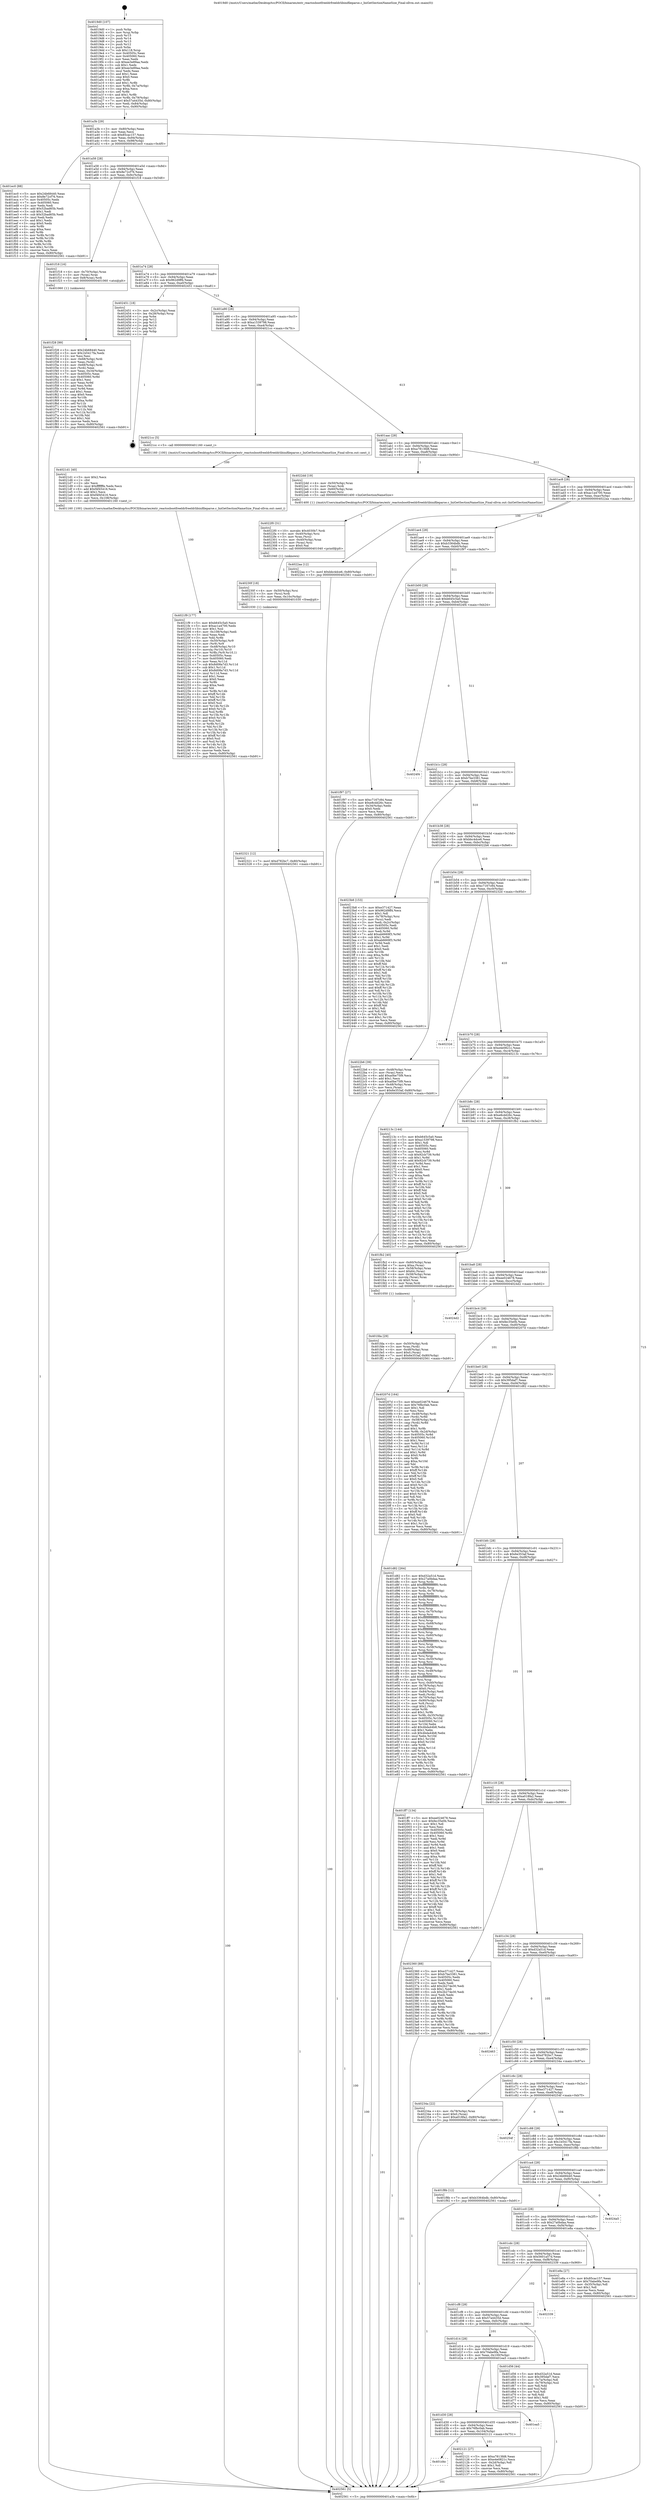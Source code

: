 digraph "0x4019d0" {
  label = "0x4019d0 (/mnt/c/Users/mathe/Desktop/tcc/POCII/binaries/extr_reactosbootfreeldrfreeldrlibinifileparse.c_IniGetSectionNameSize_Final-ollvm.out::main(0))"
  labelloc = "t"
  node[shape=record]

  Entry [label="",width=0.3,height=0.3,shape=circle,fillcolor=black,style=filled]
  "0x401a3b" [label="{
     0x401a3b [29]\l
     | [instrs]\l
     &nbsp;&nbsp;0x401a3b \<+3\>: mov -0x80(%rbp),%eax\l
     &nbsp;&nbsp;0x401a3e \<+2\>: mov %eax,%ecx\l
     &nbsp;&nbsp;0x401a40 \<+6\>: sub $0x85cac157,%ecx\l
     &nbsp;&nbsp;0x401a46 \<+6\>: mov %eax,-0x94(%rbp)\l
     &nbsp;&nbsp;0x401a4c \<+6\>: mov %ecx,-0x98(%rbp)\l
     &nbsp;&nbsp;0x401a52 \<+6\>: je 0000000000401ec0 \<main+0x4f0\>\l
  }"]
  "0x401ec0" [label="{
     0x401ec0 [88]\l
     | [instrs]\l
     &nbsp;&nbsp;0x401ec0 \<+5\>: mov $0x24b68440,%eax\l
     &nbsp;&nbsp;0x401ec5 \<+5\>: mov $0x8e72cf76,%ecx\l
     &nbsp;&nbsp;0x401eca \<+7\>: mov 0x40505c,%edx\l
     &nbsp;&nbsp;0x401ed1 \<+7\>: mov 0x405060,%esi\l
     &nbsp;&nbsp;0x401ed8 \<+2\>: mov %edx,%edi\l
     &nbsp;&nbsp;0x401eda \<+6\>: add $0x52bad65b,%edi\l
     &nbsp;&nbsp;0x401ee0 \<+3\>: sub $0x1,%edi\l
     &nbsp;&nbsp;0x401ee3 \<+6\>: sub $0x52bad65b,%edi\l
     &nbsp;&nbsp;0x401ee9 \<+3\>: imul %edi,%edx\l
     &nbsp;&nbsp;0x401eec \<+3\>: and $0x1,%edx\l
     &nbsp;&nbsp;0x401eef \<+3\>: cmp $0x0,%edx\l
     &nbsp;&nbsp;0x401ef2 \<+4\>: sete %r8b\l
     &nbsp;&nbsp;0x401ef6 \<+3\>: cmp $0xa,%esi\l
     &nbsp;&nbsp;0x401ef9 \<+4\>: setl %r9b\l
     &nbsp;&nbsp;0x401efd \<+3\>: mov %r8b,%r10b\l
     &nbsp;&nbsp;0x401f00 \<+3\>: and %r9b,%r10b\l
     &nbsp;&nbsp;0x401f03 \<+3\>: xor %r9b,%r8b\l
     &nbsp;&nbsp;0x401f06 \<+3\>: or %r8b,%r10b\l
     &nbsp;&nbsp;0x401f09 \<+4\>: test $0x1,%r10b\l
     &nbsp;&nbsp;0x401f0d \<+3\>: cmovne %ecx,%eax\l
     &nbsp;&nbsp;0x401f10 \<+3\>: mov %eax,-0x80(%rbp)\l
     &nbsp;&nbsp;0x401f13 \<+5\>: jmp 0000000000402561 \<main+0xb91\>\l
  }"]
  "0x401a58" [label="{
     0x401a58 [28]\l
     | [instrs]\l
     &nbsp;&nbsp;0x401a58 \<+5\>: jmp 0000000000401a5d \<main+0x8d\>\l
     &nbsp;&nbsp;0x401a5d \<+6\>: mov -0x94(%rbp),%eax\l
     &nbsp;&nbsp;0x401a63 \<+5\>: sub $0x8e72cf76,%eax\l
     &nbsp;&nbsp;0x401a68 \<+6\>: mov %eax,-0x9c(%rbp)\l
     &nbsp;&nbsp;0x401a6e \<+6\>: je 0000000000401f18 \<main+0x548\>\l
  }"]
  Exit [label="",width=0.3,height=0.3,shape=circle,fillcolor=black,style=filled,peripheries=2]
  "0x401f18" [label="{
     0x401f18 [16]\l
     | [instrs]\l
     &nbsp;&nbsp;0x401f18 \<+4\>: mov -0x70(%rbp),%rax\l
     &nbsp;&nbsp;0x401f1c \<+3\>: mov (%rax),%rax\l
     &nbsp;&nbsp;0x401f1f \<+4\>: mov 0x8(%rax),%rdi\l
     &nbsp;&nbsp;0x401f23 \<+5\>: call 0000000000401060 \<atoi@plt\>\l
     | [calls]\l
     &nbsp;&nbsp;0x401060 \{1\} (unknown)\l
  }"]
  "0x401a74" [label="{
     0x401a74 [28]\l
     | [instrs]\l
     &nbsp;&nbsp;0x401a74 \<+5\>: jmp 0000000000401a79 \<main+0xa9\>\l
     &nbsp;&nbsp;0x401a79 \<+6\>: mov -0x94(%rbp),%eax\l
     &nbsp;&nbsp;0x401a7f \<+5\>: sub $0x962d9ff4,%eax\l
     &nbsp;&nbsp;0x401a84 \<+6\>: mov %eax,-0xa0(%rbp)\l
     &nbsp;&nbsp;0x401a8a \<+6\>: je 0000000000402451 \<main+0xa81\>\l
  }"]
  "0x402321" [label="{
     0x402321 [12]\l
     | [instrs]\l
     &nbsp;&nbsp;0x402321 \<+7\>: movl $0xd782bc7,-0x80(%rbp)\l
     &nbsp;&nbsp;0x402328 \<+5\>: jmp 0000000000402561 \<main+0xb91\>\l
  }"]
  "0x402451" [label="{
     0x402451 [18]\l
     | [instrs]\l
     &nbsp;&nbsp;0x402451 \<+3\>: mov -0x2c(%rbp),%eax\l
     &nbsp;&nbsp;0x402454 \<+4\>: lea -0x28(%rbp),%rsp\l
     &nbsp;&nbsp;0x402458 \<+1\>: pop %rbx\l
     &nbsp;&nbsp;0x402459 \<+2\>: pop %r12\l
     &nbsp;&nbsp;0x40245b \<+2\>: pop %r13\l
     &nbsp;&nbsp;0x40245d \<+2\>: pop %r14\l
     &nbsp;&nbsp;0x40245f \<+2\>: pop %r15\l
     &nbsp;&nbsp;0x402461 \<+1\>: pop %rbp\l
     &nbsp;&nbsp;0x402462 \<+1\>: ret\l
  }"]
  "0x401a90" [label="{
     0x401a90 [28]\l
     | [instrs]\l
     &nbsp;&nbsp;0x401a90 \<+5\>: jmp 0000000000401a95 \<main+0xc5\>\l
     &nbsp;&nbsp;0x401a95 \<+6\>: mov -0x94(%rbp),%eax\l
     &nbsp;&nbsp;0x401a9b \<+5\>: sub $0xa1539798,%eax\l
     &nbsp;&nbsp;0x401aa0 \<+6\>: mov %eax,-0xa4(%rbp)\l
     &nbsp;&nbsp;0x401aa6 \<+6\>: je 00000000004021cc \<main+0x7fc\>\l
  }"]
  "0x40230f" [label="{
     0x40230f [18]\l
     | [instrs]\l
     &nbsp;&nbsp;0x40230f \<+4\>: mov -0x50(%rbp),%rsi\l
     &nbsp;&nbsp;0x402313 \<+3\>: mov (%rsi),%rdi\l
     &nbsp;&nbsp;0x402316 \<+6\>: mov %eax,-0x10c(%rbp)\l
     &nbsp;&nbsp;0x40231c \<+5\>: call 0000000000401030 \<free@plt\>\l
     | [calls]\l
     &nbsp;&nbsp;0x401030 \{1\} (unknown)\l
  }"]
  "0x4021cc" [label="{
     0x4021cc [5]\l
     | [instrs]\l
     &nbsp;&nbsp;0x4021cc \<+5\>: call 0000000000401160 \<next_i\>\l
     | [calls]\l
     &nbsp;&nbsp;0x401160 \{100\} (/mnt/c/Users/mathe/Desktop/tcc/POCII/binaries/extr_reactosbootfreeldrfreeldrlibinifileparse.c_IniGetSectionNameSize_Final-ollvm.out::next_i)\l
  }"]
  "0x401aac" [label="{
     0x401aac [28]\l
     | [instrs]\l
     &nbsp;&nbsp;0x401aac \<+5\>: jmp 0000000000401ab1 \<main+0xe1\>\l
     &nbsp;&nbsp;0x401ab1 \<+6\>: mov -0x94(%rbp),%eax\l
     &nbsp;&nbsp;0x401ab7 \<+5\>: sub $0xa7813fd8,%eax\l
     &nbsp;&nbsp;0x401abc \<+6\>: mov %eax,-0xa8(%rbp)\l
     &nbsp;&nbsp;0x401ac2 \<+6\>: je 00000000004022dd \<main+0x90d\>\l
  }"]
  "0x4022f0" [label="{
     0x4022f0 [31]\l
     | [instrs]\l
     &nbsp;&nbsp;0x4022f0 \<+10\>: movabs $0x4030b7,%rdi\l
     &nbsp;&nbsp;0x4022fa \<+4\>: mov -0x40(%rbp),%rsi\l
     &nbsp;&nbsp;0x4022fe \<+3\>: mov %rax,(%rsi)\l
     &nbsp;&nbsp;0x402301 \<+4\>: mov -0x40(%rbp),%rax\l
     &nbsp;&nbsp;0x402305 \<+3\>: mov (%rax),%rsi\l
     &nbsp;&nbsp;0x402308 \<+2\>: mov $0x0,%al\l
     &nbsp;&nbsp;0x40230a \<+5\>: call 0000000000401040 \<printf@plt\>\l
     | [calls]\l
     &nbsp;&nbsp;0x401040 \{1\} (unknown)\l
  }"]
  "0x4022dd" [label="{
     0x4022dd [19]\l
     | [instrs]\l
     &nbsp;&nbsp;0x4022dd \<+4\>: mov -0x50(%rbp),%rax\l
     &nbsp;&nbsp;0x4022e1 \<+3\>: mov (%rax),%rdi\l
     &nbsp;&nbsp;0x4022e4 \<+4\>: mov -0x60(%rbp),%rax\l
     &nbsp;&nbsp;0x4022e8 \<+3\>: mov (%rax),%rsi\l
     &nbsp;&nbsp;0x4022eb \<+5\>: call 0000000000401400 \<IniGetSectionNameSize\>\l
     | [calls]\l
     &nbsp;&nbsp;0x401400 \{1\} (/mnt/c/Users/mathe/Desktop/tcc/POCII/binaries/extr_reactosbootfreeldrfreeldrlibinifileparse.c_IniGetSectionNameSize_Final-ollvm.out::IniGetSectionNameSize)\l
  }"]
  "0x401ac8" [label="{
     0x401ac8 [28]\l
     | [instrs]\l
     &nbsp;&nbsp;0x401ac8 \<+5\>: jmp 0000000000401acd \<main+0xfd\>\l
     &nbsp;&nbsp;0x401acd \<+6\>: mov -0x94(%rbp),%eax\l
     &nbsp;&nbsp;0x401ad3 \<+5\>: sub $0xac1a4700,%eax\l
     &nbsp;&nbsp;0x401ad8 \<+6\>: mov %eax,-0xac(%rbp)\l
     &nbsp;&nbsp;0x401ade \<+6\>: je 00000000004022aa \<main+0x8da\>\l
  }"]
  "0x4021f9" [label="{
     0x4021f9 [177]\l
     | [instrs]\l
     &nbsp;&nbsp;0x4021f9 \<+5\>: mov $0xb645c5a0,%ecx\l
     &nbsp;&nbsp;0x4021fe \<+5\>: mov $0xac1a4700,%edx\l
     &nbsp;&nbsp;0x402203 \<+3\>: mov $0x1,%sil\l
     &nbsp;&nbsp;0x402206 \<+6\>: mov -0x108(%rbp),%edi\l
     &nbsp;&nbsp;0x40220c \<+3\>: imul %eax,%edi\l
     &nbsp;&nbsp;0x40220f \<+3\>: mov %dil,%r8b\l
     &nbsp;&nbsp;0x402212 \<+4\>: mov -0x50(%rbp),%r9\l
     &nbsp;&nbsp;0x402216 \<+3\>: mov (%r9),%r9\l
     &nbsp;&nbsp;0x402219 \<+4\>: mov -0x48(%rbp),%r10\l
     &nbsp;&nbsp;0x40221d \<+3\>: movslq (%r10),%r10\l
     &nbsp;&nbsp;0x402220 \<+4\>: mov %r8b,(%r9,%r10,1)\l
     &nbsp;&nbsp;0x402224 \<+7\>: mov 0x40505c,%eax\l
     &nbsp;&nbsp;0x40222b \<+7\>: mov 0x405060,%edi\l
     &nbsp;&nbsp;0x402232 \<+3\>: mov %eax,%r11d\l
     &nbsp;&nbsp;0x402235 \<+7\>: sub $0x8d08a7d3,%r11d\l
     &nbsp;&nbsp;0x40223c \<+4\>: sub $0x1,%r11d\l
     &nbsp;&nbsp;0x402240 \<+7\>: add $0x8d08a7d3,%r11d\l
     &nbsp;&nbsp;0x402247 \<+4\>: imul %r11d,%eax\l
     &nbsp;&nbsp;0x40224b \<+3\>: and $0x1,%eax\l
     &nbsp;&nbsp;0x40224e \<+3\>: cmp $0x0,%eax\l
     &nbsp;&nbsp;0x402251 \<+4\>: sete %r8b\l
     &nbsp;&nbsp;0x402255 \<+3\>: cmp $0xa,%edi\l
     &nbsp;&nbsp;0x402258 \<+3\>: setl %bl\l
     &nbsp;&nbsp;0x40225b \<+3\>: mov %r8b,%r14b\l
     &nbsp;&nbsp;0x40225e \<+4\>: xor $0xff,%r14b\l
     &nbsp;&nbsp;0x402262 \<+3\>: mov %bl,%r15b\l
     &nbsp;&nbsp;0x402265 \<+4\>: xor $0xff,%r15b\l
     &nbsp;&nbsp;0x402269 \<+4\>: xor $0x0,%sil\l
     &nbsp;&nbsp;0x40226d \<+3\>: mov %r14b,%r12b\l
     &nbsp;&nbsp;0x402270 \<+4\>: and $0x0,%r12b\l
     &nbsp;&nbsp;0x402274 \<+3\>: and %sil,%r8b\l
     &nbsp;&nbsp;0x402277 \<+3\>: mov %r15b,%r13b\l
     &nbsp;&nbsp;0x40227a \<+4\>: and $0x0,%r13b\l
     &nbsp;&nbsp;0x40227e \<+3\>: and %sil,%bl\l
     &nbsp;&nbsp;0x402281 \<+3\>: or %r8b,%r12b\l
     &nbsp;&nbsp;0x402284 \<+3\>: or %bl,%r13b\l
     &nbsp;&nbsp;0x402287 \<+3\>: xor %r13b,%r12b\l
     &nbsp;&nbsp;0x40228a \<+3\>: or %r15b,%r14b\l
     &nbsp;&nbsp;0x40228d \<+4\>: xor $0xff,%r14b\l
     &nbsp;&nbsp;0x402291 \<+4\>: or $0x0,%sil\l
     &nbsp;&nbsp;0x402295 \<+3\>: and %sil,%r14b\l
     &nbsp;&nbsp;0x402298 \<+3\>: or %r14b,%r12b\l
     &nbsp;&nbsp;0x40229b \<+4\>: test $0x1,%r12b\l
     &nbsp;&nbsp;0x40229f \<+3\>: cmovne %edx,%ecx\l
     &nbsp;&nbsp;0x4022a2 \<+3\>: mov %ecx,-0x80(%rbp)\l
     &nbsp;&nbsp;0x4022a5 \<+5\>: jmp 0000000000402561 \<main+0xb91\>\l
  }"]
  "0x4022aa" [label="{
     0x4022aa [12]\l
     | [instrs]\l
     &nbsp;&nbsp;0x4022aa \<+7\>: movl $0xbbc4dce6,-0x80(%rbp)\l
     &nbsp;&nbsp;0x4022b1 \<+5\>: jmp 0000000000402561 \<main+0xb91\>\l
  }"]
  "0x401ae4" [label="{
     0x401ae4 [28]\l
     | [instrs]\l
     &nbsp;&nbsp;0x401ae4 \<+5\>: jmp 0000000000401ae9 \<main+0x119\>\l
     &nbsp;&nbsp;0x401ae9 \<+6\>: mov -0x94(%rbp),%eax\l
     &nbsp;&nbsp;0x401aef \<+5\>: sub $0xb3364bdb,%eax\l
     &nbsp;&nbsp;0x401af4 \<+6\>: mov %eax,-0xb0(%rbp)\l
     &nbsp;&nbsp;0x401afa \<+6\>: je 0000000000401f97 \<main+0x5c7\>\l
  }"]
  "0x4021d1" [label="{
     0x4021d1 [40]\l
     | [instrs]\l
     &nbsp;&nbsp;0x4021d1 \<+5\>: mov $0x2,%ecx\l
     &nbsp;&nbsp;0x4021d6 \<+1\>: cltd\l
     &nbsp;&nbsp;0x4021d7 \<+2\>: idiv %ecx\l
     &nbsp;&nbsp;0x4021d9 \<+6\>: imul $0xfffffffe,%edx,%ecx\l
     &nbsp;&nbsp;0x4021df \<+6\>: add $0xf4f45416,%ecx\l
     &nbsp;&nbsp;0x4021e5 \<+3\>: add $0x1,%ecx\l
     &nbsp;&nbsp;0x4021e8 \<+6\>: sub $0xf4f45416,%ecx\l
     &nbsp;&nbsp;0x4021ee \<+6\>: mov %ecx,-0x108(%rbp)\l
     &nbsp;&nbsp;0x4021f4 \<+5\>: call 0000000000401160 \<next_i\>\l
     | [calls]\l
     &nbsp;&nbsp;0x401160 \{100\} (/mnt/c/Users/mathe/Desktop/tcc/POCII/binaries/extr_reactosbootfreeldrfreeldrlibinifileparse.c_IniGetSectionNameSize_Final-ollvm.out::next_i)\l
  }"]
  "0x401f97" [label="{
     0x401f97 [27]\l
     | [instrs]\l
     &nbsp;&nbsp;0x401f97 \<+5\>: mov $0xc7167c84,%eax\l
     &nbsp;&nbsp;0x401f9c \<+5\>: mov $0xe8cdd26c,%ecx\l
     &nbsp;&nbsp;0x401fa1 \<+3\>: mov -0x34(%rbp),%edx\l
     &nbsp;&nbsp;0x401fa4 \<+3\>: cmp $0x0,%edx\l
     &nbsp;&nbsp;0x401fa7 \<+3\>: cmove %ecx,%eax\l
     &nbsp;&nbsp;0x401faa \<+3\>: mov %eax,-0x80(%rbp)\l
     &nbsp;&nbsp;0x401fad \<+5\>: jmp 0000000000402561 \<main+0xb91\>\l
  }"]
  "0x401b00" [label="{
     0x401b00 [28]\l
     | [instrs]\l
     &nbsp;&nbsp;0x401b00 \<+5\>: jmp 0000000000401b05 \<main+0x135\>\l
     &nbsp;&nbsp;0x401b05 \<+6\>: mov -0x94(%rbp),%eax\l
     &nbsp;&nbsp;0x401b0b \<+5\>: sub $0xb645c5a0,%eax\l
     &nbsp;&nbsp;0x401b10 \<+6\>: mov %eax,-0xb4(%rbp)\l
     &nbsp;&nbsp;0x401b16 \<+6\>: je 00000000004024f4 \<main+0xb24\>\l
  }"]
  "0x401d4c" [label="{
     0x401d4c\l
  }", style=dashed]
  "0x4024f4" [label="{
     0x4024f4\l
  }", style=dashed]
  "0x401b1c" [label="{
     0x401b1c [28]\l
     | [instrs]\l
     &nbsp;&nbsp;0x401b1c \<+5\>: jmp 0000000000401b21 \<main+0x151\>\l
     &nbsp;&nbsp;0x401b21 \<+6\>: mov -0x94(%rbp),%eax\l
     &nbsp;&nbsp;0x401b27 \<+5\>: sub $0xb7be3381,%eax\l
     &nbsp;&nbsp;0x401b2c \<+6\>: mov %eax,-0xb8(%rbp)\l
     &nbsp;&nbsp;0x401b32 \<+6\>: je 00000000004023b8 \<main+0x9e8\>\l
  }"]
  "0x402121" [label="{
     0x402121 [27]\l
     | [instrs]\l
     &nbsp;&nbsp;0x402121 \<+5\>: mov $0xa7813fd8,%eax\l
     &nbsp;&nbsp;0x402126 \<+5\>: mov $0xe4e0821c,%ecx\l
     &nbsp;&nbsp;0x40212b \<+3\>: mov -0x2d(%rbp),%dl\l
     &nbsp;&nbsp;0x40212e \<+3\>: test $0x1,%dl\l
     &nbsp;&nbsp;0x402131 \<+3\>: cmovne %ecx,%eax\l
     &nbsp;&nbsp;0x402134 \<+3\>: mov %eax,-0x80(%rbp)\l
     &nbsp;&nbsp;0x402137 \<+5\>: jmp 0000000000402561 \<main+0xb91\>\l
  }"]
  "0x4023b8" [label="{
     0x4023b8 [153]\l
     | [instrs]\l
     &nbsp;&nbsp;0x4023b8 \<+5\>: mov $0xe371427,%eax\l
     &nbsp;&nbsp;0x4023bd \<+5\>: mov $0x962d9ff4,%ecx\l
     &nbsp;&nbsp;0x4023c2 \<+2\>: mov $0x1,%dl\l
     &nbsp;&nbsp;0x4023c4 \<+4\>: mov -0x78(%rbp),%rsi\l
     &nbsp;&nbsp;0x4023c8 \<+2\>: mov (%rsi),%edi\l
     &nbsp;&nbsp;0x4023ca \<+3\>: mov %edi,-0x2c(%rbp)\l
     &nbsp;&nbsp;0x4023cd \<+7\>: mov 0x40505c,%edi\l
     &nbsp;&nbsp;0x4023d4 \<+8\>: mov 0x405060,%r8d\l
     &nbsp;&nbsp;0x4023dc \<+3\>: mov %edi,%r9d\l
     &nbsp;&nbsp;0x4023df \<+7\>: add $0xab6669f3,%r9d\l
     &nbsp;&nbsp;0x4023e6 \<+4\>: sub $0x1,%r9d\l
     &nbsp;&nbsp;0x4023ea \<+7\>: sub $0xab6669f3,%r9d\l
     &nbsp;&nbsp;0x4023f1 \<+4\>: imul %r9d,%edi\l
     &nbsp;&nbsp;0x4023f5 \<+3\>: and $0x1,%edi\l
     &nbsp;&nbsp;0x4023f8 \<+3\>: cmp $0x0,%edi\l
     &nbsp;&nbsp;0x4023fb \<+4\>: sete %r10b\l
     &nbsp;&nbsp;0x4023ff \<+4\>: cmp $0xa,%r8d\l
     &nbsp;&nbsp;0x402403 \<+4\>: setl %r11b\l
     &nbsp;&nbsp;0x402407 \<+3\>: mov %r10b,%bl\l
     &nbsp;&nbsp;0x40240a \<+3\>: xor $0xff,%bl\l
     &nbsp;&nbsp;0x40240d \<+3\>: mov %r11b,%r14b\l
     &nbsp;&nbsp;0x402410 \<+4\>: xor $0xff,%r14b\l
     &nbsp;&nbsp;0x402414 \<+3\>: xor $0x1,%dl\l
     &nbsp;&nbsp;0x402417 \<+3\>: mov %bl,%r15b\l
     &nbsp;&nbsp;0x40241a \<+4\>: and $0xff,%r15b\l
     &nbsp;&nbsp;0x40241e \<+3\>: and %dl,%r10b\l
     &nbsp;&nbsp;0x402421 \<+3\>: mov %r14b,%r12b\l
     &nbsp;&nbsp;0x402424 \<+4\>: and $0xff,%r12b\l
     &nbsp;&nbsp;0x402428 \<+3\>: and %dl,%r11b\l
     &nbsp;&nbsp;0x40242b \<+3\>: or %r10b,%r15b\l
     &nbsp;&nbsp;0x40242e \<+3\>: or %r11b,%r12b\l
     &nbsp;&nbsp;0x402431 \<+3\>: xor %r12b,%r15b\l
     &nbsp;&nbsp;0x402434 \<+3\>: or %r14b,%bl\l
     &nbsp;&nbsp;0x402437 \<+3\>: xor $0xff,%bl\l
     &nbsp;&nbsp;0x40243a \<+3\>: or $0x1,%dl\l
     &nbsp;&nbsp;0x40243d \<+2\>: and %dl,%bl\l
     &nbsp;&nbsp;0x40243f \<+3\>: or %bl,%r15b\l
     &nbsp;&nbsp;0x402442 \<+4\>: test $0x1,%r15b\l
     &nbsp;&nbsp;0x402446 \<+3\>: cmovne %ecx,%eax\l
     &nbsp;&nbsp;0x402449 \<+3\>: mov %eax,-0x80(%rbp)\l
     &nbsp;&nbsp;0x40244c \<+5\>: jmp 0000000000402561 \<main+0xb91\>\l
  }"]
  "0x401b38" [label="{
     0x401b38 [28]\l
     | [instrs]\l
     &nbsp;&nbsp;0x401b38 \<+5\>: jmp 0000000000401b3d \<main+0x16d\>\l
     &nbsp;&nbsp;0x401b3d \<+6\>: mov -0x94(%rbp),%eax\l
     &nbsp;&nbsp;0x401b43 \<+5\>: sub $0xbbc4dce6,%eax\l
     &nbsp;&nbsp;0x401b48 \<+6\>: mov %eax,-0xbc(%rbp)\l
     &nbsp;&nbsp;0x401b4e \<+6\>: je 00000000004022b6 \<main+0x8e6\>\l
  }"]
  "0x401d30" [label="{
     0x401d30 [28]\l
     | [instrs]\l
     &nbsp;&nbsp;0x401d30 \<+5\>: jmp 0000000000401d35 \<main+0x365\>\l
     &nbsp;&nbsp;0x401d35 \<+6\>: mov -0x94(%rbp),%eax\l
     &nbsp;&nbsp;0x401d3b \<+5\>: sub $0x76fbc0ab,%eax\l
     &nbsp;&nbsp;0x401d40 \<+6\>: mov %eax,-0x104(%rbp)\l
     &nbsp;&nbsp;0x401d46 \<+6\>: je 0000000000402121 \<main+0x751\>\l
  }"]
  "0x4022b6" [label="{
     0x4022b6 [39]\l
     | [instrs]\l
     &nbsp;&nbsp;0x4022b6 \<+4\>: mov -0x48(%rbp),%rax\l
     &nbsp;&nbsp;0x4022ba \<+2\>: mov (%rax),%ecx\l
     &nbsp;&nbsp;0x4022bc \<+6\>: add $0xa0be75f9,%ecx\l
     &nbsp;&nbsp;0x4022c2 \<+3\>: add $0x1,%ecx\l
     &nbsp;&nbsp;0x4022c5 \<+6\>: sub $0xa0be75f9,%ecx\l
     &nbsp;&nbsp;0x4022cb \<+4\>: mov -0x48(%rbp),%rax\l
     &nbsp;&nbsp;0x4022cf \<+2\>: mov %ecx,(%rax)\l
     &nbsp;&nbsp;0x4022d1 \<+7\>: movl $0x6e353af,-0x80(%rbp)\l
     &nbsp;&nbsp;0x4022d8 \<+5\>: jmp 0000000000402561 \<main+0xb91\>\l
  }"]
  "0x401b54" [label="{
     0x401b54 [28]\l
     | [instrs]\l
     &nbsp;&nbsp;0x401b54 \<+5\>: jmp 0000000000401b59 \<main+0x189\>\l
     &nbsp;&nbsp;0x401b59 \<+6\>: mov -0x94(%rbp),%eax\l
     &nbsp;&nbsp;0x401b5f \<+5\>: sub $0xc7167c84,%eax\l
     &nbsp;&nbsp;0x401b64 \<+6\>: mov %eax,-0xc0(%rbp)\l
     &nbsp;&nbsp;0x401b6a \<+6\>: je 000000000040232d \<main+0x95d\>\l
  }"]
  "0x401ea5" [label="{
     0x401ea5\l
  }", style=dashed]
  "0x40232d" [label="{
     0x40232d\l
  }", style=dashed]
  "0x401b70" [label="{
     0x401b70 [28]\l
     | [instrs]\l
     &nbsp;&nbsp;0x401b70 \<+5\>: jmp 0000000000401b75 \<main+0x1a5\>\l
     &nbsp;&nbsp;0x401b75 \<+6\>: mov -0x94(%rbp),%eax\l
     &nbsp;&nbsp;0x401b7b \<+5\>: sub $0xe4e0821c,%eax\l
     &nbsp;&nbsp;0x401b80 \<+6\>: mov %eax,-0xc4(%rbp)\l
     &nbsp;&nbsp;0x401b86 \<+6\>: je 000000000040213c \<main+0x76c\>\l
  }"]
  "0x401fda" [label="{
     0x401fda [29]\l
     | [instrs]\l
     &nbsp;&nbsp;0x401fda \<+4\>: mov -0x50(%rbp),%rdi\l
     &nbsp;&nbsp;0x401fde \<+3\>: mov %rax,(%rdi)\l
     &nbsp;&nbsp;0x401fe1 \<+4\>: mov -0x48(%rbp),%rax\l
     &nbsp;&nbsp;0x401fe5 \<+6\>: movl $0x0,(%rax)\l
     &nbsp;&nbsp;0x401feb \<+7\>: movl $0x6e353af,-0x80(%rbp)\l
     &nbsp;&nbsp;0x401ff2 \<+5\>: jmp 0000000000402561 \<main+0xb91\>\l
  }"]
  "0x40213c" [label="{
     0x40213c [144]\l
     | [instrs]\l
     &nbsp;&nbsp;0x40213c \<+5\>: mov $0xb645c5a0,%eax\l
     &nbsp;&nbsp;0x402141 \<+5\>: mov $0xa1539798,%ecx\l
     &nbsp;&nbsp;0x402146 \<+2\>: mov $0x1,%dl\l
     &nbsp;&nbsp;0x402148 \<+7\>: mov 0x40505c,%esi\l
     &nbsp;&nbsp;0x40214f \<+7\>: mov 0x405060,%edi\l
     &nbsp;&nbsp;0x402156 \<+3\>: mov %esi,%r8d\l
     &nbsp;&nbsp;0x402159 \<+7\>: sub $0x92cb739,%r8d\l
     &nbsp;&nbsp;0x402160 \<+4\>: sub $0x1,%r8d\l
     &nbsp;&nbsp;0x402164 \<+7\>: add $0x92cb739,%r8d\l
     &nbsp;&nbsp;0x40216b \<+4\>: imul %r8d,%esi\l
     &nbsp;&nbsp;0x40216f \<+3\>: and $0x1,%esi\l
     &nbsp;&nbsp;0x402172 \<+3\>: cmp $0x0,%esi\l
     &nbsp;&nbsp;0x402175 \<+4\>: sete %r9b\l
     &nbsp;&nbsp;0x402179 \<+3\>: cmp $0xa,%edi\l
     &nbsp;&nbsp;0x40217c \<+4\>: setl %r10b\l
     &nbsp;&nbsp;0x402180 \<+3\>: mov %r9b,%r11b\l
     &nbsp;&nbsp;0x402183 \<+4\>: xor $0xff,%r11b\l
     &nbsp;&nbsp;0x402187 \<+3\>: mov %r10b,%bl\l
     &nbsp;&nbsp;0x40218a \<+3\>: xor $0xff,%bl\l
     &nbsp;&nbsp;0x40218d \<+3\>: xor $0x0,%dl\l
     &nbsp;&nbsp;0x402190 \<+3\>: mov %r11b,%r14b\l
     &nbsp;&nbsp;0x402193 \<+4\>: and $0x0,%r14b\l
     &nbsp;&nbsp;0x402197 \<+3\>: and %dl,%r9b\l
     &nbsp;&nbsp;0x40219a \<+3\>: mov %bl,%r15b\l
     &nbsp;&nbsp;0x40219d \<+4\>: and $0x0,%r15b\l
     &nbsp;&nbsp;0x4021a1 \<+3\>: and %dl,%r10b\l
     &nbsp;&nbsp;0x4021a4 \<+3\>: or %r9b,%r14b\l
     &nbsp;&nbsp;0x4021a7 \<+3\>: or %r10b,%r15b\l
     &nbsp;&nbsp;0x4021aa \<+3\>: xor %r15b,%r14b\l
     &nbsp;&nbsp;0x4021ad \<+3\>: or %bl,%r11b\l
     &nbsp;&nbsp;0x4021b0 \<+4\>: xor $0xff,%r11b\l
     &nbsp;&nbsp;0x4021b4 \<+3\>: or $0x0,%dl\l
     &nbsp;&nbsp;0x4021b7 \<+3\>: and %dl,%r11b\l
     &nbsp;&nbsp;0x4021ba \<+3\>: or %r11b,%r14b\l
     &nbsp;&nbsp;0x4021bd \<+4\>: test $0x1,%r14b\l
     &nbsp;&nbsp;0x4021c1 \<+3\>: cmovne %ecx,%eax\l
     &nbsp;&nbsp;0x4021c4 \<+3\>: mov %eax,-0x80(%rbp)\l
     &nbsp;&nbsp;0x4021c7 \<+5\>: jmp 0000000000402561 \<main+0xb91\>\l
  }"]
  "0x401b8c" [label="{
     0x401b8c [28]\l
     | [instrs]\l
     &nbsp;&nbsp;0x401b8c \<+5\>: jmp 0000000000401b91 \<main+0x1c1\>\l
     &nbsp;&nbsp;0x401b91 \<+6\>: mov -0x94(%rbp),%eax\l
     &nbsp;&nbsp;0x401b97 \<+5\>: sub $0xe8cdd26c,%eax\l
     &nbsp;&nbsp;0x401b9c \<+6\>: mov %eax,-0xc8(%rbp)\l
     &nbsp;&nbsp;0x401ba2 \<+6\>: je 0000000000401fb2 \<main+0x5e2\>\l
  }"]
  "0x401f28" [label="{
     0x401f28 [99]\l
     | [instrs]\l
     &nbsp;&nbsp;0x401f28 \<+5\>: mov $0x24b68440,%ecx\l
     &nbsp;&nbsp;0x401f2d \<+5\>: mov $0x1b5417fa,%edx\l
     &nbsp;&nbsp;0x401f32 \<+2\>: xor %esi,%esi\l
     &nbsp;&nbsp;0x401f34 \<+4\>: mov -0x68(%rbp),%rdi\l
     &nbsp;&nbsp;0x401f38 \<+2\>: mov %eax,(%rdi)\l
     &nbsp;&nbsp;0x401f3a \<+4\>: mov -0x68(%rbp),%rdi\l
     &nbsp;&nbsp;0x401f3e \<+2\>: mov (%rdi),%eax\l
     &nbsp;&nbsp;0x401f40 \<+3\>: mov %eax,-0x34(%rbp)\l
     &nbsp;&nbsp;0x401f43 \<+7\>: mov 0x40505c,%eax\l
     &nbsp;&nbsp;0x401f4a \<+8\>: mov 0x405060,%r8d\l
     &nbsp;&nbsp;0x401f52 \<+3\>: sub $0x1,%esi\l
     &nbsp;&nbsp;0x401f55 \<+3\>: mov %eax,%r9d\l
     &nbsp;&nbsp;0x401f58 \<+3\>: add %esi,%r9d\l
     &nbsp;&nbsp;0x401f5b \<+4\>: imul %r9d,%eax\l
     &nbsp;&nbsp;0x401f5f \<+3\>: and $0x1,%eax\l
     &nbsp;&nbsp;0x401f62 \<+3\>: cmp $0x0,%eax\l
     &nbsp;&nbsp;0x401f65 \<+4\>: sete %r10b\l
     &nbsp;&nbsp;0x401f69 \<+4\>: cmp $0xa,%r8d\l
     &nbsp;&nbsp;0x401f6d \<+4\>: setl %r11b\l
     &nbsp;&nbsp;0x401f71 \<+3\>: mov %r10b,%bl\l
     &nbsp;&nbsp;0x401f74 \<+3\>: and %r11b,%bl\l
     &nbsp;&nbsp;0x401f77 \<+3\>: xor %r11b,%r10b\l
     &nbsp;&nbsp;0x401f7a \<+3\>: or %r10b,%bl\l
     &nbsp;&nbsp;0x401f7d \<+3\>: test $0x1,%bl\l
     &nbsp;&nbsp;0x401f80 \<+3\>: cmovne %edx,%ecx\l
     &nbsp;&nbsp;0x401f83 \<+3\>: mov %ecx,-0x80(%rbp)\l
     &nbsp;&nbsp;0x401f86 \<+5\>: jmp 0000000000402561 \<main+0xb91\>\l
  }"]
  "0x401fb2" [label="{
     0x401fb2 [40]\l
     | [instrs]\l
     &nbsp;&nbsp;0x401fb2 \<+4\>: mov -0x60(%rbp),%rax\l
     &nbsp;&nbsp;0x401fb6 \<+7\>: movq $0xa,(%rax)\l
     &nbsp;&nbsp;0x401fbd \<+4\>: mov -0x58(%rbp),%rax\l
     &nbsp;&nbsp;0x401fc1 \<+6\>: movl $0x64,(%rax)\l
     &nbsp;&nbsp;0x401fc7 \<+4\>: mov -0x58(%rbp),%rax\l
     &nbsp;&nbsp;0x401fcb \<+3\>: movslq (%rax),%rax\l
     &nbsp;&nbsp;0x401fce \<+4\>: shl $0x0,%rax\l
     &nbsp;&nbsp;0x401fd2 \<+3\>: mov %rax,%rdi\l
     &nbsp;&nbsp;0x401fd5 \<+5\>: call 0000000000401050 \<malloc@plt\>\l
     | [calls]\l
     &nbsp;&nbsp;0x401050 \{1\} (unknown)\l
  }"]
  "0x401ba8" [label="{
     0x401ba8 [28]\l
     | [instrs]\l
     &nbsp;&nbsp;0x401ba8 \<+5\>: jmp 0000000000401bad \<main+0x1dd\>\l
     &nbsp;&nbsp;0x401bad \<+6\>: mov -0x94(%rbp),%eax\l
     &nbsp;&nbsp;0x401bb3 \<+5\>: sub $0xee024678,%eax\l
     &nbsp;&nbsp;0x401bb8 \<+6\>: mov %eax,-0xcc(%rbp)\l
     &nbsp;&nbsp;0x401bbe \<+6\>: je 00000000004024d2 \<main+0xb02\>\l
  }"]
  "0x4019d0" [label="{
     0x4019d0 [107]\l
     | [instrs]\l
     &nbsp;&nbsp;0x4019d0 \<+1\>: push %rbp\l
     &nbsp;&nbsp;0x4019d1 \<+3\>: mov %rsp,%rbp\l
     &nbsp;&nbsp;0x4019d4 \<+2\>: push %r15\l
     &nbsp;&nbsp;0x4019d6 \<+2\>: push %r14\l
     &nbsp;&nbsp;0x4019d8 \<+2\>: push %r13\l
     &nbsp;&nbsp;0x4019da \<+2\>: push %r12\l
     &nbsp;&nbsp;0x4019dc \<+1\>: push %rbx\l
     &nbsp;&nbsp;0x4019dd \<+7\>: sub $0x118,%rsp\l
     &nbsp;&nbsp;0x4019e4 \<+7\>: mov 0x40505c,%eax\l
     &nbsp;&nbsp;0x4019eb \<+7\>: mov 0x405060,%ecx\l
     &nbsp;&nbsp;0x4019f2 \<+2\>: mov %eax,%edx\l
     &nbsp;&nbsp;0x4019f4 \<+6\>: sub $0xee3e89aa,%edx\l
     &nbsp;&nbsp;0x4019fa \<+3\>: sub $0x1,%edx\l
     &nbsp;&nbsp;0x4019fd \<+6\>: add $0xee3e89aa,%edx\l
     &nbsp;&nbsp;0x401a03 \<+3\>: imul %edx,%eax\l
     &nbsp;&nbsp;0x401a06 \<+3\>: and $0x1,%eax\l
     &nbsp;&nbsp;0x401a09 \<+3\>: cmp $0x0,%eax\l
     &nbsp;&nbsp;0x401a0c \<+4\>: sete %r8b\l
     &nbsp;&nbsp;0x401a10 \<+4\>: and $0x1,%r8b\l
     &nbsp;&nbsp;0x401a14 \<+4\>: mov %r8b,-0x7a(%rbp)\l
     &nbsp;&nbsp;0x401a18 \<+3\>: cmp $0xa,%ecx\l
     &nbsp;&nbsp;0x401a1b \<+4\>: setl %r8b\l
     &nbsp;&nbsp;0x401a1f \<+4\>: and $0x1,%r8b\l
     &nbsp;&nbsp;0x401a23 \<+4\>: mov %r8b,-0x79(%rbp)\l
     &nbsp;&nbsp;0x401a27 \<+7\>: movl $0x57a4435d,-0x80(%rbp)\l
     &nbsp;&nbsp;0x401a2e \<+6\>: mov %edi,-0x84(%rbp)\l
     &nbsp;&nbsp;0x401a34 \<+7\>: mov %rsi,-0x90(%rbp)\l
  }"]
  "0x4024d2" [label="{
     0x4024d2\l
  }", style=dashed]
  "0x401bc4" [label="{
     0x401bc4 [28]\l
     | [instrs]\l
     &nbsp;&nbsp;0x401bc4 \<+5\>: jmp 0000000000401bc9 \<main+0x1f9\>\l
     &nbsp;&nbsp;0x401bc9 \<+6\>: mov -0x94(%rbp),%eax\l
     &nbsp;&nbsp;0x401bcf \<+5\>: sub $0xfec35e0b,%eax\l
     &nbsp;&nbsp;0x401bd4 \<+6\>: mov %eax,-0xd0(%rbp)\l
     &nbsp;&nbsp;0x401bda \<+6\>: je 000000000040207d \<main+0x6ad\>\l
  }"]
  "0x402561" [label="{
     0x402561 [5]\l
     | [instrs]\l
     &nbsp;&nbsp;0x402561 \<+5\>: jmp 0000000000401a3b \<main+0x6b\>\l
  }"]
  "0x40207d" [label="{
     0x40207d [164]\l
     | [instrs]\l
     &nbsp;&nbsp;0x40207d \<+5\>: mov $0xee024678,%eax\l
     &nbsp;&nbsp;0x402082 \<+5\>: mov $0x76fbc0ab,%ecx\l
     &nbsp;&nbsp;0x402087 \<+2\>: mov $0x1,%dl\l
     &nbsp;&nbsp;0x402089 \<+2\>: xor %esi,%esi\l
     &nbsp;&nbsp;0x40208b \<+4\>: mov -0x48(%rbp),%rdi\l
     &nbsp;&nbsp;0x40208f \<+3\>: mov (%rdi),%r8d\l
     &nbsp;&nbsp;0x402092 \<+4\>: mov -0x58(%rbp),%rdi\l
     &nbsp;&nbsp;0x402096 \<+3\>: cmp (%rdi),%r8d\l
     &nbsp;&nbsp;0x402099 \<+4\>: setl %r9b\l
     &nbsp;&nbsp;0x40209d \<+4\>: and $0x1,%r9b\l
     &nbsp;&nbsp;0x4020a1 \<+4\>: mov %r9b,-0x2d(%rbp)\l
     &nbsp;&nbsp;0x4020a5 \<+8\>: mov 0x40505c,%r8d\l
     &nbsp;&nbsp;0x4020ad \<+8\>: mov 0x405060,%r10d\l
     &nbsp;&nbsp;0x4020b5 \<+3\>: sub $0x1,%esi\l
     &nbsp;&nbsp;0x4020b8 \<+3\>: mov %r8d,%r11d\l
     &nbsp;&nbsp;0x4020bb \<+3\>: add %esi,%r11d\l
     &nbsp;&nbsp;0x4020be \<+4\>: imul %r11d,%r8d\l
     &nbsp;&nbsp;0x4020c2 \<+4\>: and $0x1,%r8d\l
     &nbsp;&nbsp;0x4020c6 \<+4\>: cmp $0x0,%r8d\l
     &nbsp;&nbsp;0x4020ca \<+4\>: sete %r9b\l
     &nbsp;&nbsp;0x4020ce \<+4\>: cmp $0xa,%r10d\l
     &nbsp;&nbsp;0x4020d2 \<+3\>: setl %bl\l
     &nbsp;&nbsp;0x4020d5 \<+3\>: mov %r9b,%r14b\l
     &nbsp;&nbsp;0x4020d8 \<+4\>: xor $0xff,%r14b\l
     &nbsp;&nbsp;0x4020dc \<+3\>: mov %bl,%r15b\l
     &nbsp;&nbsp;0x4020df \<+4\>: xor $0xff,%r15b\l
     &nbsp;&nbsp;0x4020e3 \<+3\>: xor $0x0,%dl\l
     &nbsp;&nbsp;0x4020e6 \<+3\>: mov %r14b,%r12b\l
     &nbsp;&nbsp;0x4020e9 \<+4\>: and $0x0,%r12b\l
     &nbsp;&nbsp;0x4020ed \<+3\>: and %dl,%r9b\l
     &nbsp;&nbsp;0x4020f0 \<+3\>: mov %r15b,%r13b\l
     &nbsp;&nbsp;0x4020f3 \<+4\>: and $0x0,%r13b\l
     &nbsp;&nbsp;0x4020f7 \<+2\>: and %dl,%bl\l
     &nbsp;&nbsp;0x4020f9 \<+3\>: or %r9b,%r12b\l
     &nbsp;&nbsp;0x4020fc \<+3\>: or %bl,%r13b\l
     &nbsp;&nbsp;0x4020ff \<+3\>: xor %r13b,%r12b\l
     &nbsp;&nbsp;0x402102 \<+3\>: or %r15b,%r14b\l
     &nbsp;&nbsp;0x402105 \<+4\>: xor $0xff,%r14b\l
     &nbsp;&nbsp;0x402109 \<+3\>: or $0x0,%dl\l
     &nbsp;&nbsp;0x40210c \<+3\>: and %dl,%r14b\l
     &nbsp;&nbsp;0x40210f \<+3\>: or %r14b,%r12b\l
     &nbsp;&nbsp;0x402112 \<+4\>: test $0x1,%r12b\l
     &nbsp;&nbsp;0x402116 \<+3\>: cmovne %ecx,%eax\l
     &nbsp;&nbsp;0x402119 \<+3\>: mov %eax,-0x80(%rbp)\l
     &nbsp;&nbsp;0x40211c \<+5\>: jmp 0000000000402561 \<main+0xb91\>\l
  }"]
  "0x401be0" [label="{
     0x401be0 [28]\l
     | [instrs]\l
     &nbsp;&nbsp;0x401be0 \<+5\>: jmp 0000000000401be5 \<main+0x215\>\l
     &nbsp;&nbsp;0x401be5 \<+6\>: mov -0x94(%rbp),%eax\l
     &nbsp;&nbsp;0x401beb \<+5\>: sub $0x395daf7,%eax\l
     &nbsp;&nbsp;0x401bf0 \<+6\>: mov %eax,-0xd4(%rbp)\l
     &nbsp;&nbsp;0x401bf6 \<+6\>: je 0000000000401d82 \<main+0x3b2\>\l
  }"]
  "0x401d14" [label="{
     0x401d14 [28]\l
     | [instrs]\l
     &nbsp;&nbsp;0x401d14 \<+5\>: jmp 0000000000401d19 \<main+0x349\>\l
     &nbsp;&nbsp;0x401d19 \<+6\>: mov -0x94(%rbp),%eax\l
     &nbsp;&nbsp;0x401d1f \<+5\>: sub $0x70abe9fa,%eax\l
     &nbsp;&nbsp;0x401d24 \<+6\>: mov %eax,-0x100(%rbp)\l
     &nbsp;&nbsp;0x401d2a \<+6\>: je 0000000000401ea5 \<main+0x4d5\>\l
  }"]
  "0x401d82" [label="{
     0x401d82 [264]\l
     | [instrs]\l
     &nbsp;&nbsp;0x401d82 \<+5\>: mov $0xd32a51d,%eax\l
     &nbsp;&nbsp;0x401d87 \<+5\>: mov $0x27a0bdaa,%ecx\l
     &nbsp;&nbsp;0x401d8c \<+3\>: mov %rsp,%rdx\l
     &nbsp;&nbsp;0x401d8f \<+4\>: add $0xfffffffffffffff0,%rdx\l
     &nbsp;&nbsp;0x401d93 \<+3\>: mov %rdx,%rsp\l
     &nbsp;&nbsp;0x401d96 \<+4\>: mov %rdx,-0x78(%rbp)\l
     &nbsp;&nbsp;0x401d9a \<+3\>: mov %rsp,%rdx\l
     &nbsp;&nbsp;0x401d9d \<+4\>: add $0xfffffffffffffff0,%rdx\l
     &nbsp;&nbsp;0x401da1 \<+3\>: mov %rdx,%rsp\l
     &nbsp;&nbsp;0x401da4 \<+3\>: mov %rsp,%rsi\l
     &nbsp;&nbsp;0x401da7 \<+4\>: add $0xfffffffffffffff0,%rsi\l
     &nbsp;&nbsp;0x401dab \<+3\>: mov %rsi,%rsp\l
     &nbsp;&nbsp;0x401dae \<+4\>: mov %rsi,-0x70(%rbp)\l
     &nbsp;&nbsp;0x401db2 \<+3\>: mov %rsp,%rsi\l
     &nbsp;&nbsp;0x401db5 \<+4\>: add $0xfffffffffffffff0,%rsi\l
     &nbsp;&nbsp;0x401db9 \<+3\>: mov %rsi,%rsp\l
     &nbsp;&nbsp;0x401dbc \<+4\>: mov %rsi,-0x68(%rbp)\l
     &nbsp;&nbsp;0x401dc0 \<+3\>: mov %rsp,%rsi\l
     &nbsp;&nbsp;0x401dc3 \<+4\>: add $0xfffffffffffffff0,%rsi\l
     &nbsp;&nbsp;0x401dc7 \<+3\>: mov %rsi,%rsp\l
     &nbsp;&nbsp;0x401dca \<+4\>: mov %rsi,-0x60(%rbp)\l
     &nbsp;&nbsp;0x401dce \<+3\>: mov %rsp,%rsi\l
     &nbsp;&nbsp;0x401dd1 \<+4\>: add $0xfffffffffffffff0,%rsi\l
     &nbsp;&nbsp;0x401dd5 \<+3\>: mov %rsi,%rsp\l
     &nbsp;&nbsp;0x401dd8 \<+4\>: mov %rsi,-0x58(%rbp)\l
     &nbsp;&nbsp;0x401ddc \<+3\>: mov %rsp,%rsi\l
     &nbsp;&nbsp;0x401ddf \<+4\>: add $0xfffffffffffffff0,%rsi\l
     &nbsp;&nbsp;0x401de3 \<+3\>: mov %rsi,%rsp\l
     &nbsp;&nbsp;0x401de6 \<+4\>: mov %rsi,-0x50(%rbp)\l
     &nbsp;&nbsp;0x401dea \<+3\>: mov %rsp,%rsi\l
     &nbsp;&nbsp;0x401ded \<+4\>: add $0xfffffffffffffff0,%rsi\l
     &nbsp;&nbsp;0x401df1 \<+3\>: mov %rsi,%rsp\l
     &nbsp;&nbsp;0x401df4 \<+4\>: mov %rsi,-0x48(%rbp)\l
     &nbsp;&nbsp;0x401df8 \<+3\>: mov %rsp,%rsi\l
     &nbsp;&nbsp;0x401dfb \<+4\>: add $0xfffffffffffffff0,%rsi\l
     &nbsp;&nbsp;0x401dff \<+3\>: mov %rsi,%rsp\l
     &nbsp;&nbsp;0x401e02 \<+4\>: mov %rsi,-0x40(%rbp)\l
     &nbsp;&nbsp;0x401e06 \<+4\>: mov -0x78(%rbp),%rsi\l
     &nbsp;&nbsp;0x401e0a \<+6\>: movl $0x0,(%rsi)\l
     &nbsp;&nbsp;0x401e10 \<+6\>: mov -0x84(%rbp),%edi\l
     &nbsp;&nbsp;0x401e16 \<+2\>: mov %edi,(%rdx)\l
     &nbsp;&nbsp;0x401e18 \<+4\>: mov -0x70(%rbp),%rsi\l
     &nbsp;&nbsp;0x401e1c \<+7\>: mov -0x90(%rbp),%r8\l
     &nbsp;&nbsp;0x401e23 \<+3\>: mov %r8,(%rsi)\l
     &nbsp;&nbsp;0x401e26 \<+3\>: cmpl $0x2,(%rdx)\l
     &nbsp;&nbsp;0x401e29 \<+4\>: setne %r9b\l
     &nbsp;&nbsp;0x401e2d \<+4\>: and $0x1,%r9b\l
     &nbsp;&nbsp;0x401e31 \<+4\>: mov %r9b,-0x35(%rbp)\l
     &nbsp;&nbsp;0x401e35 \<+8\>: mov 0x40505c,%r10d\l
     &nbsp;&nbsp;0x401e3d \<+8\>: mov 0x405060,%r11d\l
     &nbsp;&nbsp;0x401e45 \<+3\>: mov %r10d,%ebx\l
     &nbsp;&nbsp;0x401e48 \<+6\>: add $0x4bda44b8,%ebx\l
     &nbsp;&nbsp;0x401e4e \<+3\>: sub $0x1,%ebx\l
     &nbsp;&nbsp;0x401e51 \<+6\>: sub $0x4bda44b8,%ebx\l
     &nbsp;&nbsp;0x401e57 \<+4\>: imul %ebx,%r10d\l
     &nbsp;&nbsp;0x401e5b \<+4\>: and $0x1,%r10d\l
     &nbsp;&nbsp;0x401e5f \<+4\>: cmp $0x0,%r10d\l
     &nbsp;&nbsp;0x401e63 \<+4\>: sete %r9b\l
     &nbsp;&nbsp;0x401e67 \<+4\>: cmp $0xa,%r11d\l
     &nbsp;&nbsp;0x401e6b \<+4\>: setl %r14b\l
     &nbsp;&nbsp;0x401e6f \<+3\>: mov %r9b,%r15b\l
     &nbsp;&nbsp;0x401e72 \<+3\>: and %r14b,%r15b\l
     &nbsp;&nbsp;0x401e75 \<+3\>: xor %r14b,%r9b\l
     &nbsp;&nbsp;0x401e78 \<+3\>: or %r9b,%r15b\l
     &nbsp;&nbsp;0x401e7b \<+4\>: test $0x1,%r15b\l
     &nbsp;&nbsp;0x401e7f \<+3\>: cmovne %ecx,%eax\l
     &nbsp;&nbsp;0x401e82 \<+3\>: mov %eax,-0x80(%rbp)\l
     &nbsp;&nbsp;0x401e85 \<+5\>: jmp 0000000000402561 \<main+0xb91\>\l
  }"]
  "0x401bfc" [label="{
     0x401bfc [28]\l
     | [instrs]\l
     &nbsp;&nbsp;0x401bfc \<+5\>: jmp 0000000000401c01 \<main+0x231\>\l
     &nbsp;&nbsp;0x401c01 \<+6\>: mov -0x94(%rbp),%eax\l
     &nbsp;&nbsp;0x401c07 \<+5\>: sub $0x6e353af,%eax\l
     &nbsp;&nbsp;0x401c0c \<+6\>: mov %eax,-0xd8(%rbp)\l
     &nbsp;&nbsp;0x401c12 \<+6\>: je 0000000000401ff7 \<main+0x627\>\l
  }"]
  "0x401d56" [label="{
     0x401d56 [44]\l
     | [instrs]\l
     &nbsp;&nbsp;0x401d56 \<+5\>: mov $0xd32a51d,%eax\l
     &nbsp;&nbsp;0x401d5b \<+5\>: mov $0x395daf7,%ecx\l
     &nbsp;&nbsp;0x401d60 \<+3\>: mov -0x7a(%rbp),%dl\l
     &nbsp;&nbsp;0x401d63 \<+4\>: mov -0x79(%rbp),%sil\l
     &nbsp;&nbsp;0x401d67 \<+3\>: mov %dl,%dil\l
     &nbsp;&nbsp;0x401d6a \<+3\>: and %sil,%dil\l
     &nbsp;&nbsp;0x401d6d \<+3\>: xor %sil,%dl\l
     &nbsp;&nbsp;0x401d70 \<+3\>: or %dl,%dil\l
     &nbsp;&nbsp;0x401d73 \<+4\>: test $0x1,%dil\l
     &nbsp;&nbsp;0x401d77 \<+3\>: cmovne %ecx,%eax\l
     &nbsp;&nbsp;0x401d7a \<+3\>: mov %eax,-0x80(%rbp)\l
     &nbsp;&nbsp;0x401d7d \<+5\>: jmp 0000000000402561 \<main+0xb91\>\l
  }"]
  "0x401ff7" [label="{
     0x401ff7 [134]\l
     | [instrs]\l
     &nbsp;&nbsp;0x401ff7 \<+5\>: mov $0xee024678,%eax\l
     &nbsp;&nbsp;0x401ffc \<+5\>: mov $0xfec35e0b,%ecx\l
     &nbsp;&nbsp;0x402001 \<+2\>: mov $0x1,%dl\l
     &nbsp;&nbsp;0x402003 \<+2\>: xor %esi,%esi\l
     &nbsp;&nbsp;0x402005 \<+7\>: mov 0x40505c,%edi\l
     &nbsp;&nbsp;0x40200c \<+8\>: mov 0x405060,%r8d\l
     &nbsp;&nbsp;0x402014 \<+3\>: sub $0x1,%esi\l
     &nbsp;&nbsp;0x402017 \<+3\>: mov %edi,%r9d\l
     &nbsp;&nbsp;0x40201a \<+3\>: add %esi,%r9d\l
     &nbsp;&nbsp;0x40201d \<+4\>: imul %r9d,%edi\l
     &nbsp;&nbsp;0x402021 \<+3\>: and $0x1,%edi\l
     &nbsp;&nbsp;0x402024 \<+3\>: cmp $0x0,%edi\l
     &nbsp;&nbsp;0x402027 \<+4\>: sete %r10b\l
     &nbsp;&nbsp;0x40202b \<+4\>: cmp $0xa,%r8d\l
     &nbsp;&nbsp;0x40202f \<+4\>: setl %r11b\l
     &nbsp;&nbsp;0x402033 \<+3\>: mov %r10b,%bl\l
     &nbsp;&nbsp;0x402036 \<+3\>: xor $0xff,%bl\l
     &nbsp;&nbsp;0x402039 \<+3\>: mov %r11b,%r14b\l
     &nbsp;&nbsp;0x40203c \<+4\>: xor $0xff,%r14b\l
     &nbsp;&nbsp;0x402040 \<+3\>: xor $0x1,%dl\l
     &nbsp;&nbsp;0x402043 \<+3\>: mov %bl,%r15b\l
     &nbsp;&nbsp;0x402046 \<+4\>: and $0xff,%r15b\l
     &nbsp;&nbsp;0x40204a \<+3\>: and %dl,%r10b\l
     &nbsp;&nbsp;0x40204d \<+3\>: mov %r14b,%r12b\l
     &nbsp;&nbsp;0x402050 \<+4\>: and $0xff,%r12b\l
     &nbsp;&nbsp;0x402054 \<+3\>: and %dl,%r11b\l
     &nbsp;&nbsp;0x402057 \<+3\>: or %r10b,%r15b\l
     &nbsp;&nbsp;0x40205a \<+3\>: or %r11b,%r12b\l
     &nbsp;&nbsp;0x40205d \<+3\>: xor %r12b,%r15b\l
     &nbsp;&nbsp;0x402060 \<+3\>: or %r14b,%bl\l
     &nbsp;&nbsp;0x402063 \<+3\>: xor $0xff,%bl\l
     &nbsp;&nbsp;0x402066 \<+3\>: or $0x1,%dl\l
     &nbsp;&nbsp;0x402069 \<+2\>: and %dl,%bl\l
     &nbsp;&nbsp;0x40206b \<+3\>: or %bl,%r15b\l
     &nbsp;&nbsp;0x40206e \<+4\>: test $0x1,%r15b\l
     &nbsp;&nbsp;0x402072 \<+3\>: cmovne %ecx,%eax\l
     &nbsp;&nbsp;0x402075 \<+3\>: mov %eax,-0x80(%rbp)\l
     &nbsp;&nbsp;0x402078 \<+5\>: jmp 0000000000402561 \<main+0xb91\>\l
  }"]
  "0x401c18" [label="{
     0x401c18 [28]\l
     | [instrs]\l
     &nbsp;&nbsp;0x401c18 \<+5\>: jmp 0000000000401c1d \<main+0x24d\>\l
     &nbsp;&nbsp;0x401c1d \<+6\>: mov -0x94(%rbp),%eax\l
     &nbsp;&nbsp;0x401c23 \<+5\>: sub $0xa018fa2,%eax\l
     &nbsp;&nbsp;0x401c28 \<+6\>: mov %eax,-0xdc(%rbp)\l
     &nbsp;&nbsp;0x401c2e \<+6\>: je 0000000000402360 \<main+0x990\>\l
  }"]
  "0x401cf8" [label="{
     0x401cf8 [28]\l
     | [instrs]\l
     &nbsp;&nbsp;0x401cf8 \<+5\>: jmp 0000000000401cfd \<main+0x32d\>\l
     &nbsp;&nbsp;0x401cfd \<+6\>: mov -0x94(%rbp),%eax\l
     &nbsp;&nbsp;0x401d03 \<+5\>: sub $0x57a4435d,%eax\l
     &nbsp;&nbsp;0x401d08 \<+6\>: mov %eax,-0xfc(%rbp)\l
     &nbsp;&nbsp;0x401d0e \<+6\>: je 0000000000401d56 \<main+0x386\>\l
  }"]
  "0x402360" [label="{
     0x402360 [88]\l
     | [instrs]\l
     &nbsp;&nbsp;0x402360 \<+5\>: mov $0xe371427,%eax\l
     &nbsp;&nbsp;0x402365 \<+5\>: mov $0xb7be3381,%ecx\l
     &nbsp;&nbsp;0x40236a \<+7\>: mov 0x40505c,%edx\l
     &nbsp;&nbsp;0x402371 \<+7\>: mov 0x405060,%esi\l
     &nbsp;&nbsp;0x402378 \<+2\>: mov %edx,%edi\l
     &nbsp;&nbsp;0x40237a \<+6\>: add $0x2b274e30,%edi\l
     &nbsp;&nbsp;0x402380 \<+3\>: sub $0x1,%edi\l
     &nbsp;&nbsp;0x402383 \<+6\>: sub $0x2b274e30,%edi\l
     &nbsp;&nbsp;0x402389 \<+3\>: imul %edi,%edx\l
     &nbsp;&nbsp;0x40238c \<+3\>: and $0x1,%edx\l
     &nbsp;&nbsp;0x40238f \<+3\>: cmp $0x0,%edx\l
     &nbsp;&nbsp;0x402392 \<+4\>: sete %r8b\l
     &nbsp;&nbsp;0x402396 \<+3\>: cmp $0xa,%esi\l
     &nbsp;&nbsp;0x402399 \<+4\>: setl %r9b\l
     &nbsp;&nbsp;0x40239d \<+3\>: mov %r8b,%r10b\l
     &nbsp;&nbsp;0x4023a0 \<+3\>: and %r9b,%r10b\l
     &nbsp;&nbsp;0x4023a3 \<+3\>: xor %r9b,%r8b\l
     &nbsp;&nbsp;0x4023a6 \<+3\>: or %r8b,%r10b\l
     &nbsp;&nbsp;0x4023a9 \<+4\>: test $0x1,%r10b\l
     &nbsp;&nbsp;0x4023ad \<+3\>: cmovne %ecx,%eax\l
     &nbsp;&nbsp;0x4023b0 \<+3\>: mov %eax,-0x80(%rbp)\l
     &nbsp;&nbsp;0x4023b3 \<+5\>: jmp 0000000000402561 \<main+0xb91\>\l
  }"]
  "0x401c34" [label="{
     0x401c34 [28]\l
     | [instrs]\l
     &nbsp;&nbsp;0x401c34 \<+5\>: jmp 0000000000401c39 \<main+0x269\>\l
     &nbsp;&nbsp;0x401c39 \<+6\>: mov -0x94(%rbp),%eax\l
     &nbsp;&nbsp;0x401c3f \<+5\>: sub $0xd32a51d,%eax\l
     &nbsp;&nbsp;0x401c44 \<+6\>: mov %eax,-0xe0(%rbp)\l
     &nbsp;&nbsp;0x401c4a \<+6\>: je 0000000000402463 \<main+0xa93\>\l
  }"]
  "0x402339" [label="{
     0x402339\l
  }", style=dashed]
  "0x402463" [label="{
     0x402463\l
  }", style=dashed]
  "0x401c50" [label="{
     0x401c50 [28]\l
     | [instrs]\l
     &nbsp;&nbsp;0x401c50 \<+5\>: jmp 0000000000401c55 \<main+0x285\>\l
     &nbsp;&nbsp;0x401c55 \<+6\>: mov -0x94(%rbp),%eax\l
     &nbsp;&nbsp;0x401c5b \<+5\>: sub $0xd782bc7,%eax\l
     &nbsp;&nbsp;0x401c60 \<+6\>: mov %eax,-0xe4(%rbp)\l
     &nbsp;&nbsp;0x401c66 \<+6\>: je 000000000040234a \<main+0x97a\>\l
  }"]
  "0x401cdc" [label="{
     0x401cdc [28]\l
     | [instrs]\l
     &nbsp;&nbsp;0x401cdc \<+5\>: jmp 0000000000401ce1 \<main+0x311\>\l
     &nbsp;&nbsp;0x401ce1 \<+6\>: mov -0x94(%rbp),%eax\l
     &nbsp;&nbsp;0x401ce7 \<+5\>: sub $0x5601a57d,%eax\l
     &nbsp;&nbsp;0x401cec \<+6\>: mov %eax,-0xf8(%rbp)\l
     &nbsp;&nbsp;0x401cf2 \<+6\>: je 0000000000402339 \<main+0x969\>\l
  }"]
  "0x40234a" [label="{
     0x40234a [22]\l
     | [instrs]\l
     &nbsp;&nbsp;0x40234a \<+4\>: mov -0x78(%rbp),%rax\l
     &nbsp;&nbsp;0x40234e \<+6\>: movl $0x0,(%rax)\l
     &nbsp;&nbsp;0x402354 \<+7\>: movl $0xa018fa2,-0x80(%rbp)\l
     &nbsp;&nbsp;0x40235b \<+5\>: jmp 0000000000402561 \<main+0xb91\>\l
  }"]
  "0x401c6c" [label="{
     0x401c6c [28]\l
     | [instrs]\l
     &nbsp;&nbsp;0x401c6c \<+5\>: jmp 0000000000401c71 \<main+0x2a1\>\l
     &nbsp;&nbsp;0x401c71 \<+6\>: mov -0x94(%rbp),%eax\l
     &nbsp;&nbsp;0x401c77 \<+5\>: sub $0xe371427,%eax\l
     &nbsp;&nbsp;0x401c7c \<+6\>: mov %eax,-0xe8(%rbp)\l
     &nbsp;&nbsp;0x401c82 \<+6\>: je 000000000040254f \<main+0xb7f\>\l
  }"]
  "0x401e8a" [label="{
     0x401e8a [27]\l
     | [instrs]\l
     &nbsp;&nbsp;0x401e8a \<+5\>: mov $0x85cac157,%eax\l
     &nbsp;&nbsp;0x401e8f \<+5\>: mov $0x70abe9fa,%ecx\l
     &nbsp;&nbsp;0x401e94 \<+3\>: mov -0x35(%rbp),%dl\l
     &nbsp;&nbsp;0x401e97 \<+3\>: test $0x1,%dl\l
     &nbsp;&nbsp;0x401e9a \<+3\>: cmovne %ecx,%eax\l
     &nbsp;&nbsp;0x401e9d \<+3\>: mov %eax,-0x80(%rbp)\l
     &nbsp;&nbsp;0x401ea0 \<+5\>: jmp 0000000000402561 \<main+0xb91\>\l
  }"]
  "0x40254f" [label="{
     0x40254f\l
  }", style=dashed]
  "0x401c88" [label="{
     0x401c88 [28]\l
     | [instrs]\l
     &nbsp;&nbsp;0x401c88 \<+5\>: jmp 0000000000401c8d \<main+0x2bd\>\l
     &nbsp;&nbsp;0x401c8d \<+6\>: mov -0x94(%rbp),%eax\l
     &nbsp;&nbsp;0x401c93 \<+5\>: sub $0x1b5417fa,%eax\l
     &nbsp;&nbsp;0x401c98 \<+6\>: mov %eax,-0xec(%rbp)\l
     &nbsp;&nbsp;0x401c9e \<+6\>: je 0000000000401f8b \<main+0x5bb\>\l
  }"]
  "0x401cc0" [label="{
     0x401cc0 [28]\l
     | [instrs]\l
     &nbsp;&nbsp;0x401cc0 \<+5\>: jmp 0000000000401cc5 \<main+0x2f5\>\l
     &nbsp;&nbsp;0x401cc5 \<+6\>: mov -0x94(%rbp),%eax\l
     &nbsp;&nbsp;0x401ccb \<+5\>: sub $0x27a0bdaa,%eax\l
     &nbsp;&nbsp;0x401cd0 \<+6\>: mov %eax,-0xf4(%rbp)\l
     &nbsp;&nbsp;0x401cd6 \<+6\>: je 0000000000401e8a \<main+0x4ba\>\l
  }"]
  "0x401f8b" [label="{
     0x401f8b [12]\l
     | [instrs]\l
     &nbsp;&nbsp;0x401f8b \<+7\>: movl $0xb3364bdb,-0x80(%rbp)\l
     &nbsp;&nbsp;0x401f92 \<+5\>: jmp 0000000000402561 \<main+0xb91\>\l
  }"]
  "0x401ca4" [label="{
     0x401ca4 [28]\l
     | [instrs]\l
     &nbsp;&nbsp;0x401ca4 \<+5\>: jmp 0000000000401ca9 \<main+0x2d9\>\l
     &nbsp;&nbsp;0x401ca9 \<+6\>: mov -0x94(%rbp),%eax\l
     &nbsp;&nbsp;0x401caf \<+5\>: sub $0x24b68440,%eax\l
     &nbsp;&nbsp;0x401cb4 \<+6\>: mov %eax,-0xf0(%rbp)\l
     &nbsp;&nbsp;0x401cba \<+6\>: je 00000000004024a5 \<main+0xad5\>\l
  }"]
  "0x4024a5" [label="{
     0x4024a5\l
  }", style=dashed]
  Entry -> "0x4019d0" [label=" 1"]
  "0x401a3b" -> "0x401ec0" [label=" 1"]
  "0x401a3b" -> "0x401a58" [label=" 715"]
  "0x402451" -> Exit [label=" 1"]
  "0x401a58" -> "0x401f18" [label=" 1"]
  "0x401a58" -> "0x401a74" [label=" 714"]
  "0x4023b8" -> "0x402561" [label=" 1"]
  "0x401a74" -> "0x402451" [label=" 1"]
  "0x401a74" -> "0x401a90" [label=" 713"]
  "0x402360" -> "0x402561" [label=" 1"]
  "0x401a90" -> "0x4021cc" [label=" 100"]
  "0x401a90" -> "0x401aac" [label=" 613"]
  "0x40234a" -> "0x402561" [label=" 1"]
  "0x401aac" -> "0x4022dd" [label=" 1"]
  "0x401aac" -> "0x401ac8" [label=" 612"]
  "0x402321" -> "0x402561" [label=" 1"]
  "0x401ac8" -> "0x4022aa" [label=" 100"]
  "0x401ac8" -> "0x401ae4" [label=" 512"]
  "0x40230f" -> "0x402321" [label=" 1"]
  "0x401ae4" -> "0x401f97" [label=" 1"]
  "0x401ae4" -> "0x401b00" [label=" 511"]
  "0x4022f0" -> "0x40230f" [label=" 1"]
  "0x401b00" -> "0x4024f4" [label=" 0"]
  "0x401b00" -> "0x401b1c" [label=" 511"]
  "0x4022dd" -> "0x4022f0" [label=" 1"]
  "0x401b1c" -> "0x4023b8" [label=" 1"]
  "0x401b1c" -> "0x401b38" [label=" 510"]
  "0x4022b6" -> "0x402561" [label=" 100"]
  "0x401b38" -> "0x4022b6" [label=" 100"]
  "0x401b38" -> "0x401b54" [label=" 410"]
  "0x4021f9" -> "0x402561" [label=" 100"]
  "0x401b54" -> "0x40232d" [label=" 0"]
  "0x401b54" -> "0x401b70" [label=" 410"]
  "0x4021d1" -> "0x4021f9" [label=" 100"]
  "0x401b70" -> "0x40213c" [label=" 100"]
  "0x401b70" -> "0x401b8c" [label=" 310"]
  "0x40213c" -> "0x402561" [label=" 100"]
  "0x401b8c" -> "0x401fb2" [label=" 1"]
  "0x401b8c" -> "0x401ba8" [label=" 309"]
  "0x402121" -> "0x402561" [label=" 101"]
  "0x401ba8" -> "0x4024d2" [label=" 0"]
  "0x401ba8" -> "0x401bc4" [label=" 309"]
  "0x401d30" -> "0x402121" [label=" 101"]
  "0x401bc4" -> "0x40207d" [label=" 101"]
  "0x401bc4" -> "0x401be0" [label=" 208"]
  "0x4022aa" -> "0x402561" [label=" 100"]
  "0x401be0" -> "0x401d82" [label=" 1"]
  "0x401be0" -> "0x401bfc" [label=" 207"]
  "0x401d14" -> "0x401d30" [label=" 101"]
  "0x401bfc" -> "0x401ff7" [label=" 101"]
  "0x401bfc" -> "0x401c18" [label=" 106"]
  "0x401d14" -> "0x401ea5" [label=" 0"]
  "0x401c18" -> "0x402360" [label=" 1"]
  "0x401c18" -> "0x401c34" [label=" 105"]
  "0x40207d" -> "0x402561" [label=" 101"]
  "0x401c34" -> "0x402463" [label=" 0"]
  "0x401c34" -> "0x401c50" [label=" 105"]
  "0x401ff7" -> "0x402561" [label=" 101"]
  "0x401c50" -> "0x40234a" [label=" 1"]
  "0x401c50" -> "0x401c6c" [label=" 104"]
  "0x401fb2" -> "0x401fda" [label=" 1"]
  "0x401c6c" -> "0x40254f" [label=" 0"]
  "0x401c6c" -> "0x401c88" [label=" 104"]
  "0x401f97" -> "0x402561" [label=" 1"]
  "0x401c88" -> "0x401f8b" [label=" 1"]
  "0x401c88" -> "0x401ca4" [label=" 103"]
  "0x401f28" -> "0x402561" [label=" 1"]
  "0x401ca4" -> "0x4024a5" [label=" 0"]
  "0x401ca4" -> "0x401cc0" [label=" 103"]
  "0x401f8b" -> "0x402561" [label=" 1"]
  "0x401cc0" -> "0x401e8a" [label=" 1"]
  "0x401cc0" -> "0x401cdc" [label=" 102"]
  "0x401fda" -> "0x402561" [label=" 1"]
  "0x401cdc" -> "0x402339" [label=" 0"]
  "0x401cdc" -> "0x401cf8" [label=" 102"]
  "0x4021cc" -> "0x4021d1" [label=" 100"]
  "0x401cf8" -> "0x401d56" [label=" 1"]
  "0x401cf8" -> "0x401d14" [label=" 101"]
  "0x401d56" -> "0x402561" [label=" 1"]
  "0x4019d0" -> "0x401a3b" [label=" 1"]
  "0x402561" -> "0x401a3b" [label=" 715"]
  "0x401d30" -> "0x401d4c" [label=" 0"]
  "0x401d82" -> "0x402561" [label=" 1"]
  "0x401e8a" -> "0x402561" [label=" 1"]
  "0x401ec0" -> "0x402561" [label=" 1"]
  "0x401f18" -> "0x401f28" [label=" 1"]
}
